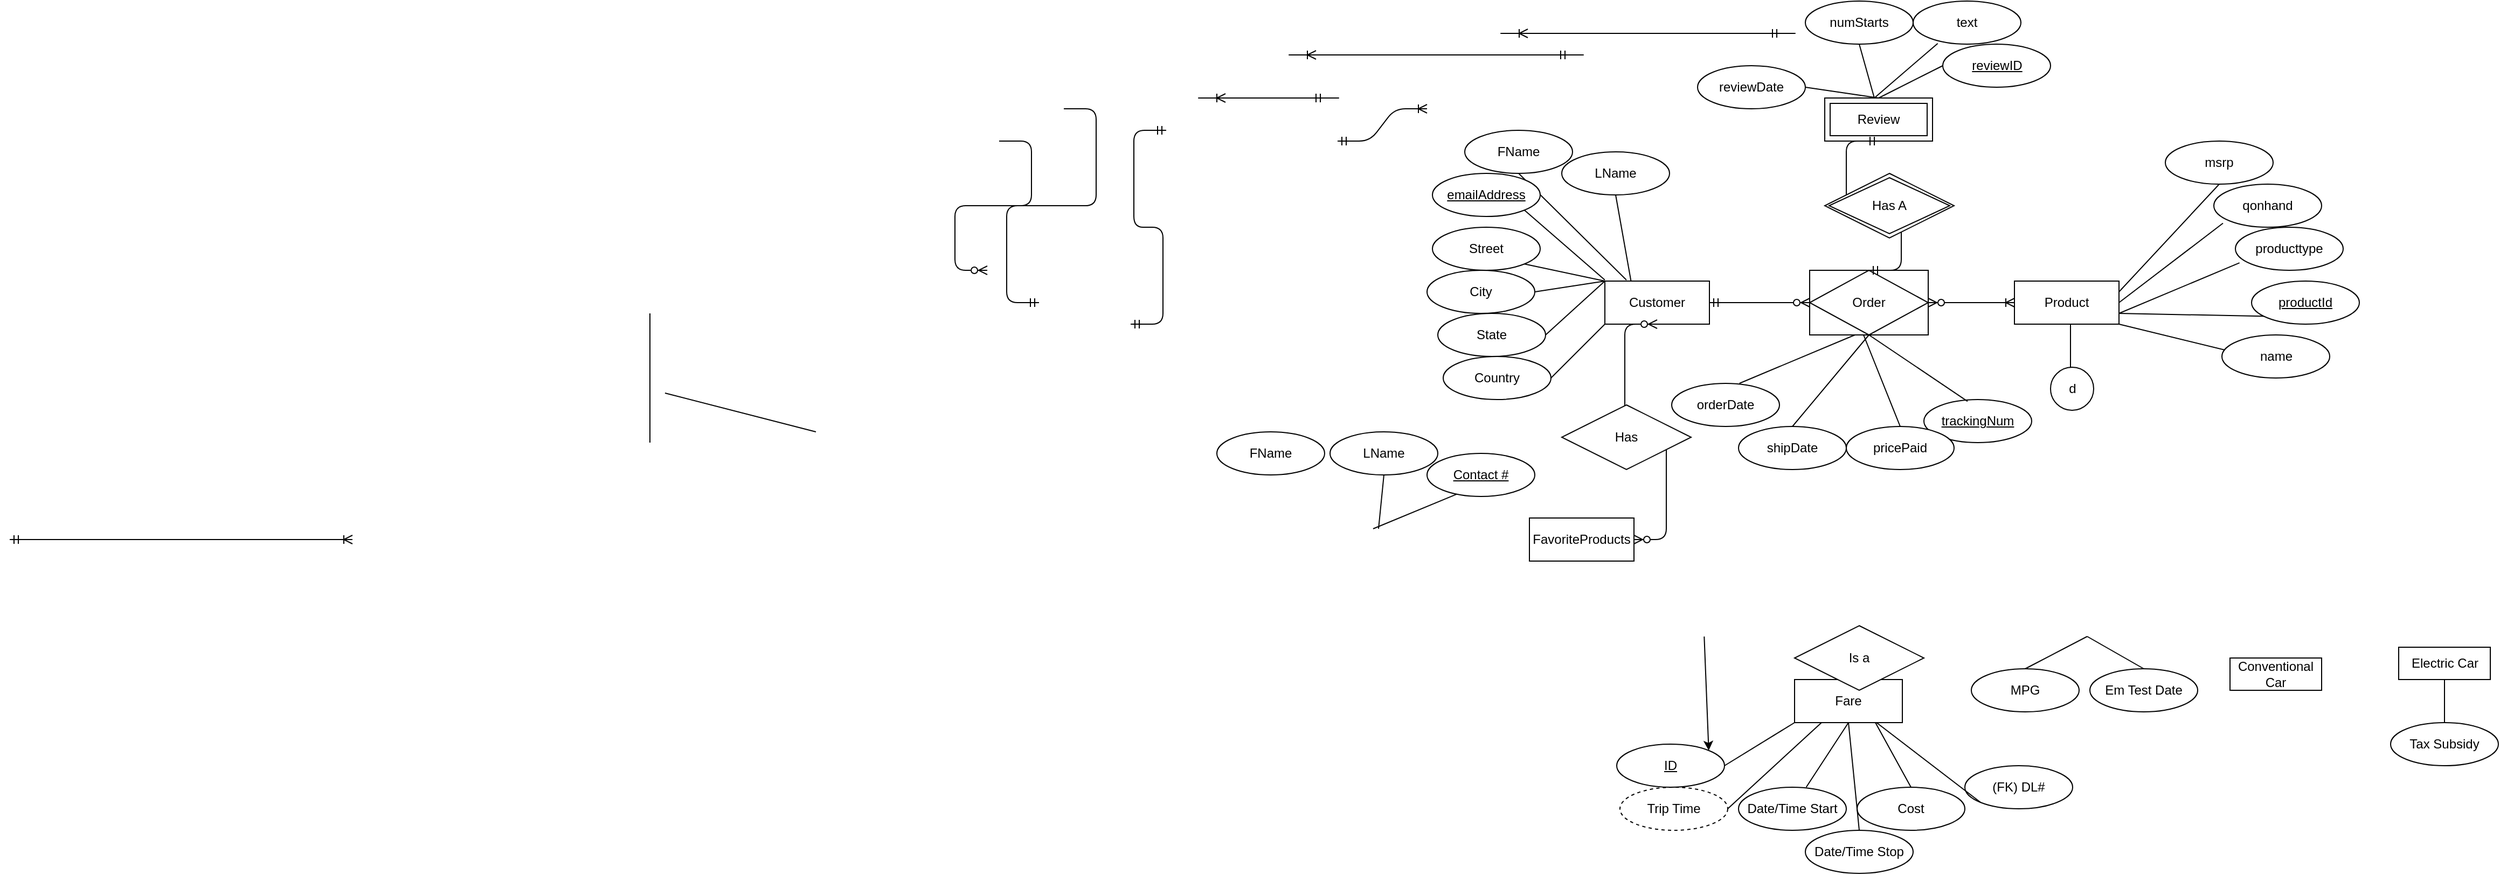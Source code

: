 <mxfile version="14.2.9" type="github"><diagram id="R2lEEEUBdFMjLlhIrx00" name="Page-1"><mxGraphModel dx="4340" dy="889" grid="1" gridSize="10" guides="1" tooltips="1" connect="1" arrows="1" fold="1" page="1" pageScale="1" pageWidth="850" pageHeight="1100" math="0" shadow="0" extFonts="Permanent Marker^https://fonts.googleapis.com/css?family=Permanent+Marker"><root><mxCell id="0"/><mxCell id="1" parent="0"/><mxCell id="x9NvxZj61J1J9ld-LQLX-63" value="Review" style="shape=ext;margin=3;double=1;whiteSpace=wrap;html=1;align=center;" vertex="1" parent="1"><mxGeometry x="-56" y="120" width="100" height="40" as="geometry"/></mxCell><mxCell id="v3UMW6L6XcEvRnhdQh_5-21" value="Conventional Car" style="whiteSpace=wrap;html=1;align=center;" parent="1" vertex="1"><mxGeometry x="320" y="640" width="85" height="30" as="geometry"/></mxCell><mxCell id="v3UMW6L6XcEvRnhdQh_5-23" value="MPG" style="ellipse;whiteSpace=wrap;html=1;align=center;" parent="1" vertex="1"><mxGeometry x="80" y="650" width="100" height="40" as="geometry"/></mxCell><mxCell id="v3UMW6L6XcEvRnhdQh_5-30" value="" style="endArrow=none;html=1;entryX=0.5;entryY=1;entryDx=0;entryDy=0;exitX=0.5;exitY=0;exitDx=0;exitDy=0;" parent="1" source="v3UMW6L6XcEvRnhdQh_5-23" edge="1"><mxGeometry width="50" height="50" relative="1" as="geometry"><mxPoint x="319.5" y="660" as="sourcePoint"/><mxPoint x="187.5" y="620" as="targetPoint"/></mxGeometry></mxCell><mxCell id="v3UMW6L6XcEvRnhdQh_5-32" value="" style="endArrow=none;html=1;rounded=0;exitX=1;exitY=0.75;exitDx=0;exitDy=0;entryX=1;entryY=1;entryDx=0;entryDy=0;" parent="1" source="tE1Tz7KGst0yB31uhPFn-10" target="v3UMW6L6XcEvRnhdQh_5-40" edge="1"><mxGeometry relative="1" as="geometry"><mxPoint x="137.5" y="280" as="sourcePoint"/><mxPoint x="60" y="240" as="targetPoint"/></mxGeometry></mxCell><mxCell id="v3UMW6L6XcEvRnhdQh_5-33" value="" style="endArrow=none;html=1;rounded=0;exitX=1;exitY=0.75;exitDx=0;exitDy=0;entryX=0.038;entryY=0.827;entryDx=0;entryDy=0;entryPerimeter=0;" parent="1" source="tE1Tz7KGst0yB31uhPFn-10" target="v3UMW6L6XcEvRnhdQh_5-43" edge="1"><mxGeometry relative="1" as="geometry"><mxPoint x="212.85" y="278.98" as="sourcePoint"/><mxPoint x="280" y="240" as="targetPoint"/></mxGeometry></mxCell><mxCell id="v3UMW6L6XcEvRnhdQh_5-34" value="" style="endArrow=none;html=1;rounded=0;entryX=0.085;entryY=0.907;entryDx=0;entryDy=0;entryPerimeter=0;" parent="1" target="v3UMW6L6XcEvRnhdQh_5-44" edge="1"><mxGeometry relative="1" as="geometry"><mxPoint x="217" y="310" as="sourcePoint"/><mxPoint x="213.311" y="229.82" as="targetPoint"/></mxGeometry></mxCell><mxCell id="v3UMW6L6XcEvRnhdQh_5-35" value="" style="endArrow=none;html=1;rounded=0;exitX=1;exitY=0.25;exitDx=0;exitDy=0;entryX=0.5;entryY=1;entryDx=0;entryDy=0;" parent="1" source="tE1Tz7KGst0yB31uhPFn-10" target="v3UMW6L6XcEvRnhdQh_5-45" edge="1"><mxGeometry relative="1" as="geometry"><mxPoint x="165" y="280" as="sourcePoint"/><mxPoint x="120" y="230" as="targetPoint"/></mxGeometry></mxCell><mxCell id="v3UMW6L6XcEvRnhdQh_5-40" value="productId" style="ellipse;whiteSpace=wrap;html=1;align=center;fontStyle=4;" parent="1" vertex="1"><mxGeometry x="340" y="290" width="100" height="40" as="geometry"/></mxCell><mxCell id="v3UMW6L6XcEvRnhdQh_5-43" value="producttype" style="ellipse;whiteSpace=wrap;html=1;align=center;" parent="1" vertex="1"><mxGeometry x="325" y="240" width="100" height="40" as="geometry"/></mxCell><mxCell id="v3UMW6L6XcEvRnhdQh_5-44" value="qonhand" style="ellipse;whiteSpace=wrap;html=1;align=center;" parent="1" vertex="1"><mxGeometry x="305" y="200" width="100" height="40" as="geometry"/></mxCell><mxCell id="v3UMW6L6XcEvRnhdQh_5-45" value="msrp" style="ellipse;whiteSpace=wrap;html=1;align=center;" parent="1" vertex="1"><mxGeometry x="260" y="160" width="100" height="40" as="geometry"/></mxCell><mxCell id="v3UMW6L6XcEvRnhdQh_5-46" value="Em Test Date" style="ellipse;whiteSpace=wrap;html=1;align=center;" parent="1" vertex="1"><mxGeometry x="190" y="650" width="100" height="40" as="geometry"/></mxCell><mxCell id="v3UMW6L6XcEvRnhdQh_5-47" value="" style="endArrow=none;html=1;entryX=0.5;entryY=1;entryDx=0;entryDy=0;exitX=0.5;exitY=0;exitDx=0;exitDy=0;" parent="1" source="v3UMW6L6XcEvRnhdQh_5-46" edge="1"><mxGeometry width="50" height="50" relative="1" as="geometry"><mxPoint x="115" y="660" as="sourcePoint"/><mxPoint x="187.5" y="620" as="targetPoint"/></mxGeometry></mxCell><mxCell id="v3UMW6L6XcEvRnhdQh_5-48" value="" style="endArrow=none;html=1;rounded=0;entryX=1;entryY=1;entryDx=0;entryDy=0;exitX=1;exitY=1;exitDx=0;exitDy=0;" parent="1" source="tE1Tz7KGst0yB31uhPFn-10" target="v3UMW6L6XcEvRnhdQh_5-50" edge="1"><mxGeometry relative="1" as="geometry"><mxPoint x="110" y="280" as="sourcePoint"/><mxPoint x="20" y="280" as="targetPoint"/></mxGeometry></mxCell><mxCell id="v3UMW6L6XcEvRnhdQh_5-50" value="name" style="ellipse;whiteSpace=wrap;html=1;align=center;" parent="1" vertex="1"><mxGeometry x="312.5" y="340" width="100" height="40" as="geometry"/></mxCell><mxCell id="v3UMW6L6XcEvRnhdQh_5-52" value="Customer" style="whiteSpace=wrap;html=1;align=center;" parent="1" vertex="1"><mxGeometry x="-260" y="290" width="97" height="40" as="geometry"/></mxCell><mxCell id="v3UMW6L6XcEvRnhdQh_5-54" value="" style="edgeStyle=entityRelationEdgeStyle;fontSize=12;html=1;endArrow=ERoneToMany;startArrow=ERmandOne;exitX=0;exitY=0.5;exitDx=0;exitDy=0;entryX=1;entryY=0.5;entryDx=0;entryDy=0;" parent="1" source="tE1Tz7KGst0yB31uhPFn-10" edge="1"><mxGeometry width="100" height="100" relative="1" as="geometry"><mxPoint x="300" y="310" as="sourcePoint"/><mxPoint x="207.5" y="310" as="targetPoint"/></mxGeometry></mxCell><mxCell id="v3UMW6L6XcEvRnhdQh_5-63" value="" style="endArrow=none;html=1;rounded=0;entryX=1;entryY=1;entryDx=0;entryDy=0;" parent="1" target="v3UMW6L6XcEvRnhdQh_5-65" edge="1"><mxGeometry relative="1" as="geometry"><mxPoint x="-260" y="289" as="sourcePoint"/><mxPoint x="-310" y="240" as="targetPoint"/></mxGeometry></mxCell><mxCell id="v3UMW6L6XcEvRnhdQh_5-64" value="" style="endArrow=none;html=1;rounded=0;entryX=0.5;entryY=1;entryDx=0;entryDy=0;" parent="1" target="v3UMW6L6XcEvRnhdQh_5-66" edge="1"><mxGeometry relative="1" as="geometry"><mxPoint x="-240" y="289" as="sourcePoint"/><mxPoint x="-250" y="230" as="targetPoint"/></mxGeometry></mxCell><mxCell id="v3UMW6L6XcEvRnhdQh_5-65" value="emailAddress" style="ellipse;whiteSpace=wrap;html=1;align=center;fontStyle=4;" parent="1" vertex="1"><mxGeometry x="-420" y="190" width="100" height="40" as="geometry"/></mxCell><mxCell id="v3UMW6L6XcEvRnhdQh_5-66" value="FName" style="ellipse;whiteSpace=wrap;html=1;align=center;" parent="1" vertex="1"><mxGeometry x="-390" y="150" width="100" height="40" as="geometry"/></mxCell><mxCell id="v3UMW6L6XcEvRnhdQh_5-67" value="" style="endArrow=none;html=1;rounded=0;entryX=1;entryY=1;entryDx=0;entryDy=0;" parent="1" target="v3UMW6L6XcEvRnhdQh_5-68" edge="1"><mxGeometry relative="1" as="geometry"><mxPoint x="-260" y="290" as="sourcePoint"/><mxPoint x="-350" y="280" as="targetPoint"/></mxGeometry></mxCell><mxCell id="v3UMW6L6XcEvRnhdQh_5-68" value="Street" style="ellipse;whiteSpace=wrap;html=1;align=center;" parent="1" vertex="1"><mxGeometry x="-420" y="240" width="100" height="40" as="geometry"/></mxCell><mxCell id="v3UMW6L6XcEvRnhdQh_5-71" value="" style="endArrow=none;html=1;rounded=0;exitX=0.25;exitY=0;exitDx=0;exitDy=0;entryX=0.5;entryY=1;entryDx=0;entryDy=0;" parent="1" source="v3UMW6L6XcEvRnhdQh_5-52" target="v3UMW6L6XcEvRnhdQh_5-72" edge="1"><mxGeometry relative="1" as="geometry"><mxPoint x="-110.812" y="290" as="sourcePoint"/><mxPoint x="-150" y="230.6" as="targetPoint"/></mxGeometry></mxCell><mxCell id="v3UMW6L6XcEvRnhdQh_5-72" value="LName" style="ellipse;whiteSpace=wrap;html=1;align=center;" parent="1" vertex="1"><mxGeometry x="-300" y="170" width="100" height="40" as="geometry"/></mxCell><mxCell id="v3UMW6L6XcEvRnhdQh_5-76" value="Fare" style="whiteSpace=wrap;html=1;align=center;" parent="1" vertex="1"><mxGeometry x="-84" y="660" width="100" height="40" as="geometry"/></mxCell><mxCell id="v3UMW6L6XcEvRnhdQh_5-93" value="Date/Time Start" style="ellipse;whiteSpace=wrap;html=1;align=center;" parent="1" vertex="1"><mxGeometry x="-136" y="760" width="100" height="40" as="geometry"/></mxCell><mxCell id="v3UMW6L6XcEvRnhdQh_5-94" value="Date/Time Stop" style="ellipse;whiteSpace=wrap;html=1;align=center;" parent="1" vertex="1"><mxGeometry x="-74" y="800" width="100" height="40" as="geometry"/></mxCell><mxCell id="v3UMW6L6XcEvRnhdQh_5-95" value="LName" style="ellipse;whiteSpace=wrap;html=1;align=center;" parent="1" vertex="1"><mxGeometry x="-515" y="430" width="100" height="40" as="geometry"/></mxCell><mxCell id="v3UMW6L6XcEvRnhdQh_5-108" value="FavoriteProducts" style="whiteSpace=wrap;html=1;align=center;" parent="1" vertex="1"><mxGeometry x="-330" y="510" width="97" height="40" as="geometry"/></mxCell><mxCell id="v3UMW6L6XcEvRnhdQh_5-116" value="FName" style="ellipse;whiteSpace=wrap;html=1;align=center;" parent="1" vertex="1"><mxGeometry x="-620" y="430" width="100" height="40" as="geometry"/></mxCell><mxCell id="v3UMW6L6XcEvRnhdQh_5-117" value="Cost" style="ellipse;whiteSpace=wrap;html=1;align=center;" parent="1" vertex="1"><mxGeometry x="-26" y="760" width="100" height="40" as="geometry"/></mxCell><mxCell id="v3UMW6L6XcEvRnhdQh_5-120" value="&lt;u&gt;Contact #&lt;/u&gt;" style="ellipse;whiteSpace=wrap;html=1;align=center;" parent="1" vertex="1"><mxGeometry x="-425" y="450" width="100" height="40" as="geometry"/></mxCell><mxCell id="v3UMW6L6XcEvRnhdQh_5-123" value="" style="endArrow=none;html=1;rounded=0;strokeColor=#000000;entryX=0.274;entryY=0.948;entryDx=0;entryDy=0;entryPerimeter=0;" parent="1" target="v3UMW6L6XcEvRnhdQh_5-120" edge="1"><mxGeometry relative="1" as="geometry"><mxPoint x="-475" y="520" as="sourcePoint"/><mxPoint x="-415" y="500" as="targetPoint"/></mxGeometry></mxCell><mxCell id="v3UMW6L6XcEvRnhdQh_5-125" value="" style="endArrow=none;html=1;rounded=0;strokeColor=#000000;exitX=0.5;exitY=0;exitDx=0;exitDy=0;entryX=0.5;entryY=1;entryDx=0;entryDy=0;" parent="1" source="v3UMW6L6XcEvRnhdQh_5-94" target="v3UMW6L6XcEvRnhdQh_5-76" edge="1"><mxGeometry relative="1" as="geometry"><mxPoint x="-224" y="620" as="sourcePoint"/><mxPoint x="-64" y="620" as="targetPoint"/></mxGeometry></mxCell><mxCell id="v3UMW6L6XcEvRnhdQh_5-126" value="" style="endArrow=none;html=1;rounded=0;strokeColor=#000000;exitX=0.628;exitY=0;exitDx=0;exitDy=0;exitPerimeter=0;entryX=0.5;entryY=1;entryDx=0;entryDy=0;" parent="1" source="v3UMW6L6XcEvRnhdQh_5-93" target="v3UMW6L6XcEvRnhdQh_5-76" edge="1"><mxGeometry relative="1" as="geometry"><mxPoint x="-114" y="730" as="sourcePoint"/><mxPoint x="-36" y="710" as="targetPoint"/></mxGeometry></mxCell><mxCell id="v3UMW6L6XcEvRnhdQh_5-127" value="" style="endArrow=none;html=1;rounded=0;strokeColor=#000000;entryX=0.5;entryY=0;entryDx=0;entryDy=0;exitX=0.75;exitY=1;exitDx=0;exitDy=0;" parent="1" source="v3UMW6L6XcEvRnhdQh_5-76" target="v3UMW6L6XcEvRnhdQh_5-117" edge="1"><mxGeometry relative="1" as="geometry"><mxPoint x="-224" y="620" as="sourcePoint"/><mxPoint x="-64" y="620" as="targetPoint"/></mxGeometry></mxCell><mxCell id="v3UMW6L6XcEvRnhdQh_5-129" value="Trip Time" style="ellipse;whiteSpace=wrap;html=1;align=center;dashed=1;" parent="1" vertex="1"><mxGeometry x="-246" y="760" width="100" height="40" as="geometry"/></mxCell><mxCell id="v3UMW6L6XcEvRnhdQh_5-131" value="" style="endArrow=none;html=1;rounded=0;strokeColor=#000000;entryX=0.25;entryY=1;entryDx=0;entryDy=0;exitX=1;exitY=0.5;exitDx=0;exitDy=0;" parent="1" source="v3UMW6L6XcEvRnhdQh_5-129" target="v3UMW6L6XcEvRnhdQh_5-76" edge="1"><mxGeometry relative="1" as="geometry"><mxPoint x="-394" y="700" as="sourcePoint"/><mxPoint x="-234" y="700" as="targetPoint"/></mxGeometry></mxCell><mxCell id="6PIn2MYNK5KoDBoRQHLl-4" value="" style="endArrow=none;html=1;" parent="1" edge="1"><mxGeometry width="50" height="50" relative="1" as="geometry"><mxPoint x="172" y="390" as="sourcePoint"/><mxPoint x="172" y="330" as="targetPoint"/></mxGeometry></mxCell><mxCell id="v3UMW6L6XcEvRnhdQh_5-17" value="d" style="ellipse;whiteSpace=wrap;html=1;aspect=fixed;" parent="1" vertex="1"><mxGeometry x="153.5" y="370" width="40" height="40" as="geometry"/></mxCell><mxCell id="6PIn2MYNK5KoDBoRQHLl-12" value="Electric Car" style="whiteSpace=wrap;html=1;align=center;" parent="1" vertex="1"><mxGeometry x="476.5" y="630" width="85" height="30" as="geometry"/></mxCell><mxCell id="6PIn2MYNK5KoDBoRQHLl-15" value="Tax Subsidy" style="ellipse;whiteSpace=wrap;html=1;align=center;" parent="1" vertex="1"><mxGeometry x="469" y="700" width="100" height="40" as="geometry"/></mxCell><mxCell id="6PIn2MYNK5KoDBoRQHLl-16" value="" style="endArrow=none;html=1;entryX=0.5;entryY=1;entryDx=0;entryDy=0;exitX=0.5;exitY=0;exitDx=0;exitDy=0;" parent="1" source="6PIn2MYNK5KoDBoRQHLl-15" target="6PIn2MYNK5KoDBoRQHLl-12" edge="1"><mxGeometry width="50" height="50" relative="1" as="geometry"><mxPoint x="446.5" y="720" as="sourcePoint"/><mxPoint x="529" y="690" as="targetPoint"/></mxGeometry></mxCell><mxCell id="6PIn2MYNK5KoDBoRQHLl-21" value="&lt;u&gt;ID&lt;/u&gt;" style="ellipse;whiteSpace=wrap;html=1;align=center;" parent="1" vertex="1"><mxGeometry x="-249" y="720" width="100" height="40" as="geometry"/></mxCell><mxCell id="6PIn2MYNK5KoDBoRQHLl-22" value="" style="endArrow=none;html=1;rounded=0;strokeColor=#000000;exitX=0;exitY=1;exitDx=0;exitDy=0;entryX=1;entryY=0.5;entryDx=0;entryDy=0;" parent="1" source="v3UMW6L6XcEvRnhdQh_5-76" target="6PIn2MYNK5KoDBoRQHLl-21" edge="1"><mxGeometry relative="1" as="geometry"><mxPoint x="-24" y="730" as="sourcePoint"/><mxPoint x="-34" y="650" as="targetPoint"/></mxGeometry></mxCell><mxCell id="6PIn2MYNK5KoDBoRQHLl-24" value="(FK) DL#" style="ellipse;whiteSpace=wrap;html=1;align=center;" parent="1" vertex="1"><mxGeometry x="74" y="740" width="100" height="40" as="geometry"/></mxCell><mxCell id="6PIn2MYNK5KoDBoRQHLl-25" value="" style="endArrow=none;html=1;rounded=0;strokeColor=#000000;entryX=0;entryY=1;entryDx=0;entryDy=0;" parent="1" source="v3UMW6L6XcEvRnhdQh_5-76" target="6PIn2MYNK5KoDBoRQHLl-24" edge="1"><mxGeometry relative="1" as="geometry"><mxPoint x="-24" y="670" as="sourcePoint"/><mxPoint x="-24" y="650" as="targetPoint"/></mxGeometry></mxCell><mxCell id="tE1Tz7KGst0yB31uhPFn-6" value="Order" style="shape=associativeEntity;whiteSpace=wrap;html=1;align=center;" parent="1" vertex="1"><mxGeometry x="-70" y="280" width="110" height="60" as="geometry"/></mxCell><mxCell id="tE1Tz7KGst0yB31uhPFn-10" value="Product" style="whiteSpace=wrap;html=1;align=center;" parent="1" vertex="1"><mxGeometry x="120" y="290" width="97" height="40" as="geometry"/></mxCell><mxCell id="v3UMW6L6XcEvRnhdQh_5-77" value="Is a" style="shape=rhombus;perimeter=rhombusPerimeter;whiteSpace=wrap;html=1;align=center;" parent="1" vertex="1"><mxGeometry x="-84" y="610" width="120" height="60" as="geometry"/></mxCell><mxCell id="QLD6Ur6bGYuq00FG4TX2-11" value="" style="endArrow=none;html=1;rounded=0;strokeColor=#000000;exitX=0.5;exitY=1;exitDx=0;exitDy=0;" parent="1" source="v3UMW6L6XcEvRnhdQh_5-95" edge="1"><mxGeometry relative="1" as="geometry"><mxPoint x="-560" y="480" as="sourcePoint"/><mxPoint x="-470" y="520" as="targetPoint"/></mxGeometry></mxCell><mxCell id="QLD6Ur6bGYuq00FG4TX2-13" value="" style="endArrow=classic;html=1;entryX=1;entryY=0;entryDx=0;entryDy=0;exitX=0.712;exitY=1.101;exitDx=0;exitDy=0;exitPerimeter=0;" parent="1" target="6PIn2MYNK5KoDBoRQHLl-21" edge="1"><mxGeometry width="50" height="50" relative="1" as="geometry"><mxPoint x="-167.84" y="620.05" as="sourcePoint"/><mxPoint x="54" y="620" as="targetPoint"/></mxGeometry></mxCell><mxCell id="x9NvxZj61J1J9ld-LQLX-3" value="" style="edgeStyle=entityRelationEdgeStyle;fontSize=12;html=1;endArrow=ERoneToMany;startArrow=ERmandOne;exitX=0;exitY=0.5;exitDx=0;exitDy=0;entryX=1;entryY=0.5;entryDx=0;entryDy=0;" edge="1" parent="1"><mxGeometry width="100" height="100" relative="1" as="geometry"><mxPoint x="-305" y="80" as="sourcePoint"/><mxPoint x="-528" y="80" as="targetPoint"/></mxGeometry></mxCell><mxCell id="x9NvxZj61J1J9ld-LQLX-4" value="" style="edgeStyle=entityRelationEdgeStyle;fontSize=12;html=1;endArrow=ERoneToMany;startArrow=ERmandOne;exitX=1;exitY=0.5;exitDx=0;exitDy=0;" edge="1" parent="1"><mxGeometry width="100" height="100" relative="1" as="geometry"><mxPoint x="-508" y="160" as="sourcePoint"/><mxPoint x="-425" y="130" as="targetPoint"/></mxGeometry></mxCell><mxCell id="x9NvxZj61J1J9ld-LQLX-5" value="" style="edgeStyle=entityRelationEdgeStyle;fontSize=12;html=1;endArrow=ERoneToMany;startArrow=ERmandOne;exitX=0;exitY=0.5;exitDx=0;exitDy=0;entryX=1;entryY=0.5;entryDx=0;entryDy=0;" edge="1" parent="1"><mxGeometry width="100" height="100" relative="1" as="geometry"><mxPoint x="-108.5" y="60" as="sourcePoint"/><mxPoint x="-331.5" y="60" as="targetPoint"/></mxGeometry></mxCell><mxCell id="x9NvxZj61J1J9ld-LQLX-6" value="" style="edgeStyle=entityRelationEdgeStyle;fontSize=12;html=1;endArrow=ERoneToMany;startArrow=ERmandOne;exitX=0;exitY=0.5;exitDx=0;exitDy=0;entryX=1;entryY=0.5;entryDx=0;entryDy=0;" edge="1" parent="1"><mxGeometry width="100" height="100" relative="1" as="geometry"><mxPoint x="-532" y="120" as="sourcePoint"/><mxPoint x="-612" y="120" as="targetPoint"/></mxGeometry></mxCell><mxCell id="x9NvxZj61J1J9ld-LQLX-7" value="" style="edgeStyle=entityRelationEdgeStyle;fontSize=12;html=1;endArrow=ERmandOne;startArrow=ERmandOne;entryX=0.5;entryY=1;entryDx=0;entryDy=0;exitX=0.5;exitY=0;exitDx=0;exitDy=0;" edge="1" parent="1"><mxGeometry width="100" height="100" relative="1" as="geometry"><mxPoint x="-700" y="330" as="sourcePoint"/><mxPoint x="-667" y="150" as="targetPoint"/></mxGeometry></mxCell><mxCell id="x9NvxZj61J1J9ld-LQLX-8" value="" style="edgeStyle=entityRelationEdgeStyle;fontSize=12;html=1;endArrow=ERzeroToMany;endFill=1;exitX=0.5;exitY=1;exitDx=0;exitDy=0;" edge="1" parent="1"><mxGeometry width="100" height="100" relative="1" as="geometry"><mxPoint x="-822" y="160" as="sourcePoint"/><mxPoint x="-833" y="280" as="targetPoint"/></mxGeometry></mxCell><mxCell id="x9NvxZj61J1J9ld-LQLX-9" value="" style="edgeStyle=entityRelationEdgeStyle;fontSize=12;html=1;endArrow=ERmandOne;bendable=0;entryX=1;entryY=0.75;entryDx=0;entryDy=0;" edge="1" parent="1"><mxGeometry width="100" height="100" relative="1" as="geometry"><mxPoint x="-762" y="130" as="sourcePoint"/><mxPoint x="-785" y="310" as="targetPoint"/></mxGeometry></mxCell><mxCell id="x9NvxZj61J1J9ld-LQLX-10" value="" style="edgeStyle=entityRelationEdgeStyle;fontSize=12;html=1;endArrow=ERoneToMany;startArrow=ERmandOne;strokeColor=#000000;exitX=1;exitY=0.5;exitDx=0;exitDy=0;" edge="1" parent="1"><mxGeometry width="100" height="100" relative="1" as="geometry"><mxPoint x="-1740" y="530" as="sourcePoint"/><mxPoint x="-1422" y="530" as="targetPoint"/></mxGeometry></mxCell><mxCell id="x9NvxZj61J1J9ld-LQLX-11" value="" style="endArrow=none;html=1;" edge="1" parent="1"><mxGeometry width="50" height="50" relative="1" as="geometry"><mxPoint x="-1146" y="380" as="sourcePoint"/><mxPoint x="-1146" y="320" as="targetPoint"/></mxGeometry></mxCell><mxCell id="x9NvxZj61J1J9ld-LQLX-12" value="" style="endArrow=none;html=1;" edge="1" parent="1"><mxGeometry width="50" height="50" relative="1" as="geometry"><mxPoint x="-1146" y="440" as="sourcePoint"/><mxPoint x="-1146" y="380" as="targetPoint"/></mxGeometry></mxCell><mxCell id="x9NvxZj61J1J9ld-LQLX-13" value="" style="endArrow=none;html=1;entryX=0.5;entryY=0;entryDx=0;entryDy=0;" edge="1" parent="1"><mxGeometry width="50" height="50" relative="1" as="geometry"><mxPoint x="-1132" y="394" as="sourcePoint"/><mxPoint x="-992" y="430" as="targetPoint"/></mxGeometry></mxCell><mxCell id="x9NvxZj61J1J9ld-LQLX-14" value="City" style="ellipse;whiteSpace=wrap;html=1;align=center;" vertex="1" parent="1"><mxGeometry x="-425" y="280" width="100" height="40" as="geometry"/></mxCell><mxCell id="x9NvxZj61J1J9ld-LQLX-15" value="State" style="ellipse;whiteSpace=wrap;html=1;align=center;" vertex="1" parent="1"><mxGeometry x="-415" y="320" width="100" height="40" as="geometry"/></mxCell><mxCell id="x9NvxZj61J1J9ld-LQLX-25" value="" style="endArrow=none;html=1;rounded=0;exitX=0;exitY=0;exitDx=0;exitDy=0;entryX=1;entryY=0.5;entryDx=0;entryDy=0;" edge="1" parent="1" source="v3UMW6L6XcEvRnhdQh_5-52" target="x9NvxZj61J1J9ld-LQLX-15"><mxGeometry relative="1" as="geometry"><mxPoint x="-240" y="300" as="sourcePoint"/><mxPoint x="-279.645" y="224.142" as="targetPoint"/></mxGeometry></mxCell><mxCell id="x9NvxZj61J1J9ld-LQLX-26" value="" style="endArrow=none;html=1;rounded=0;exitX=0;exitY=0;exitDx=0;exitDy=0;entryX=1;entryY=0.5;entryDx=0;entryDy=0;" edge="1" parent="1" source="v3UMW6L6XcEvRnhdQh_5-52" target="x9NvxZj61J1J9ld-LQLX-14"><mxGeometry relative="1" as="geometry"><mxPoint x="-230" y="310" as="sourcePoint"/><mxPoint x="-269.645" y="234.142" as="targetPoint"/></mxGeometry></mxCell><mxCell id="x9NvxZj61J1J9ld-LQLX-29" value="Country" style="ellipse;whiteSpace=wrap;html=1;align=center;" vertex="1" parent="1"><mxGeometry x="-410" y="360" width="100" height="40" as="geometry"/></mxCell><mxCell id="x9NvxZj61J1J9ld-LQLX-30" value="" style="endArrow=none;html=1;rounded=0;entryX=1;entryY=0.5;entryDx=0;entryDy=0;exitX=0;exitY=1;exitDx=0;exitDy=0;" edge="1" parent="1" target="x9NvxZj61J1J9ld-LQLX-29" source="v3UMW6L6XcEvRnhdQh_5-52"><mxGeometry relative="1" as="geometry"><mxPoint x="-260" y="340" as="sourcePoint"/><mxPoint x="-282.645" y="264.142" as="targetPoint"/></mxGeometry></mxCell><mxCell id="x9NvxZj61J1J9ld-LQLX-45" value="orderDate" style="ellipse;whiteSpace=wrap;html=1;align=center;" vertex="1" parent="1"><mxGeometry x="-198" y="385" width="100" height="40" as="geometry"/></mxCell><mxCell id="x9NvxZj61J1J9ld-LQLX-46" value="shipDate" style="ellipse;whiteSpace=wrap;html=1;align=center;" vertex="1" parent="1"><mxGeometry x="-136" y="425" width="100" height="40" as="geometry"/></mxCell><mxCell id="x9NvxZj61J1J9ld-LQLX-47" value="" style="endArrow=none;html=1;rounded=0;strokeColor=#000000;exitX=0.628;exitY=0;exitDx=0;exitDy=0;exitPerimeter=0;entryX=0.5;entryY=1;entryDx=0;entryDy=0;" edge="1" parent="1" source="x9NvxZj61J1J9ld-LQLX-45"><mxGeometry relative="1" as="geometry"><mxPoint x="-108" y="370" as="sourcePoint"/><mxPoint x="-28" y="340" as="targetPoint"/></mxGeometry></mxCell><mxCell id="x9NvxZj61J1J9ld-LQLX-48" value="" style="endArrow=none;html=1;rounded=0;strokeColor=#000000;entryX=0.5;entryY=0;entryDx=0;entryDy=0;exitX=0.5;exitY=1;exitDx=0;exitDy=0;" edge="1" parent="1" target="x9NvxZj61J1J9ld-LQLX-46" source="tE1Tz7KGst0yB31uhPFn-6"><mxGeometry relative="1" as="geometry"><mxPoint x="-3" y="340" as="sourcePoint"/><mxPoint x="-58" y="260" as="targetPoint"/></mxGeometry></mxCell><mxCell id="x9NvxZj61J1J9ld-LQLX-50" value="&lt;u&gt;trackingNum&lt;/u&gt;" style="ellipse;whiteSpace=wrap;html=1;align=center;" vertex="1" parent="1"><mxGeometry x="36" y="400" width="100" height="40" as="geometry"/></mxCell><mxCell id="x9NvxZj61J1J9ld-LQLX-51" value="" style="endArrow=none;html=1;rounded=0;strokeColor=#000000;entryX=0.405;entryY=0.042;entryDx=0;entryDy=0;exitX=0.5;exitY=1;exitDx=0;exitDy=0;entryPerimeter=0;" edge="1" parent="1" source="tE1Tz7KGst0yB31uhPFn-6" target="x9NvxZj61J1J9ld-LQLX-50"><mxGeometry relative="1" as="geometry"><mxPoint x="-5" y="350" as="sourcePoint"/><mxPoint x="-28" y="395" as="targetPoint"/></mxGeometry></mxCell><mxCell id="x9NvxZj61J1J9ld-LQLX-53" value="" style="edgeStyle=entityRelationEdgeStyle;fontSize=12;html=1;endArrow=ERzeroToMany;startArrow=ERmandOne;exitX=1;exitY=0.5;exitDx=0;exitDy=0;entryX=0;entryY=0.5;entryDx=0;entryDy=0;" edge="1" parent="1" source="v3UMW6L6XcEvRnhdQh_5-52" target="tE1Tz7KGst0yB31uhPFn-6"><mxGeometry width="100" height="100" relative="1" as="geometry"><mxPoint x="180" y="440" as="sourcePoint"/><mxPoint x="280" y="340" as="targetPoint"/></mxGeometry></mxCell><mxCell id="x9NvxZj61J1J9ld-LQLX-54" value="pricePaid" style="ellipse;whiteSpace=wrap;html=1;align=center;" vertex="1" parent="1"><mxGeometry x="-36" y="425" width="100" height="40" as="geometry"/></mxCell><mxCell id="x9NvxZj61J1J9ld-LQLX-55" value="" style="endArrow=none;html=1;rounded=0;strokeColor=#000000;entryX=0.5;entryY=0;entryDx=0;entryDy=0;" edge="1" parent="1" target="x9NvxZj61J1J9ld-LQLX-54"><mxGeometry relative="1" as="geometry"><mxPoint x="-20" y="340" as="sourcePoint"/><mxPoint x="-76" y="435" as="targetPoint"/></mxGeometry></mxCell><mxCell id="x9NvxZj61J1J9ld-LQLX-57" value="reviewDate" style="ellipse;whiteSpace=wrap;html=1;align=center;" vertex="1" parent="1"><mxGeometry x="-174" y="90" width="100" height="40" as="geometry"/></mxCell><mxCell id="x9NvxZj61J1J9ld-LQLX-58" value="text" style="ellipse;whiteSpace=wrap;html=1;align=center;" vertex="1" parent="1"><mxGeometry x="26" y="30" width="100" height="40" as="geometry"/></mxCell><mxCell id="x9NvxZj61J1J9ld-LQLX-59" value="numStarts" style="ellipse;whiteSpace=wrap;html=1;align=center;" vertex="1" parent="1"><mxGeometry x="-74" y="30" width="100" height="40" as="geometry"/></mxCell><mxCell id="x9NvxZj61J1J9ld-LQLX-61" value="" style="edgeStyle=entityRelationEdgeStyle;fontSize=12;html=1;endArrow=ERmandOne;startArrow=ERmandOne;entryX=0.5;entryY=1;entryDx=0;entryDy=0;exitX=0.5;exitY=0;exitDx=0;exitDy=0;" edge="1" parent="1" source="tE1Tz7KGst0yB31uhPFn-6" target="x9NvxZj61J1J9ld-LQLX-63"><mxGeometry width="100" height="100" relative="1" as="geometry"><mxPoint x="180" y="440" as="sourcePoint"/><mxPoint x="-35.5" y="170" as="targetPoint"/></mxGeometry></mxCell><mxCell id="x9NvxZj61J1J9ld-LQLX-60" value="Has A" style="shape=rhombus;double=1;perimeter=rhombusPerimeter;whiteSpace=wrap;html=1;align=center;" vertex="1" parent="1"><mxGeometry x="-56" y="190" width="120" height="60" as="geometry"/></mxCell><mxCell id="x9NvxZj61J1J9ld-LQLX-64" value="" style="endArrow=none;html=1;rounded=0;exitX=0.5;exitY=0;exitDx=0;exitDy=0;entryX=1;entryY=0.5;entryDx=0;entryDy=0;" edge="1" parent="1" source="x9NvxZj61J1J9ld-LQLX-63" target="x9NvxZj61J1J9ld-LQLX-57"><mxGeometry relative="1" as="geometry"><mxPoint x="-225.75" y="300" as="sourcePoint"/><mxPoint x="-240" y="220" as="targetPoint"/></mxGeometry></mxCell><mxCell id="x9NvxZj61J1J9ld-LQLX-65" value="" style="endArrow=none;html=1;rounded=0;entryX=0.5;entryY=1;entryDx=0;entryDy=0;" edge="1" parent="1" target="x9NvxZj61J1J9ld-LQLX-59"><mxGeometry relative="1" as="geometry"><mxPoint x="-10" y="120" as="sourcePoint"/><mxPoint x="-64" y="120" as="targetPoint"/></mxGeometry></mxCell><mxCell id="x9NvxZj61J1J9ld-LQLX-66" value="" style="endArrow=none;html=1;rounded=0;entryX=0.228;entryY=0.983;entryDx=0;entryDy=0;entryPerimeter=0;" edge="1" parent="1" target="x9NvxZj61J1J9ld-LQLX-58"><mxGeometry relative="1" as="geometry"><mxPoint x="-10" y="120" as="sourcePoint"/><mxPoint x="-10" y="100" as="targetPoint"/></mxGeometry></mxCell><mxCell id="x9NvxZj61J1J9ld-LQLX-67" value="" style="edgeStyle=entityRelationEdgeStyle;fontSize=12;html=1;endArrow=ERoneToMany;startArrow=ERzeroToMany;entryX=0;entryY=0.5;entryDx=0;entryDy=0;exitX=1;exitY=0.5;exitDx=0;exitDy=0;" edge="1" parent="1" source="tE1Tz7KGst0yB31uhPFn-6" target="tE1Tz7KGst0yB31uhPFn-10"><mxGeometry width="100" height="100" relative="1" as="geometry"><mxPoint x="123.5" y="530" as="sourcePoint"/><mxPoint x="223.5" y="430" as="targetPoint"/></mxGeometry></mxCell><mxCell id="x9NvxZj61J1J9ld-LQLX-70" value="" style="edgeStyle=entityRelationEdgeStyle;fontSize=12;html=1;endArrow=ERzeroToMany;endFill=1;startArrow=ERzeroToMany;exitX=1;exitY=0.5;exitDx=0;exitDy=0;entryX=0.5;entryY=1;entryDx=0;entryDy=0;" edge="1" parent="1" source="v3UMW6L6XcEvRnhdQh_5-108" target="v3UMW6L6XcEvRnhdQh_5-52"><mxGeometry width="100" height="100" relative="1" as="geometry"><mxPoint x="180" y="440" as="sourcePoint"/><mxPoint x="280" y="340" as="targetPoint"/></mxGeometry></mxCell><mxCell id="x9NvxZj61J1J9ld-LQLX-69" value="Has" style="shape=rhombus;perimeter=rhombusPerimeter;whiteSpace=wrap;html=1;align=center;" vertex="1" parent="1"><mxGeometry x="-300" y="405" width="120" height="60" as="geometry"/></mxCell><mxCell id="x9NvxZj61J1J9ld-LQLX-71" value="&lt;u&gt;reviewID&lt;/u&gt;" style="ellipse;whiteSpace=wrap;html=1;align=center;" vertex="1" parent="1"><mxGeometry x="53.5" y="70" width="100" height="40" as="geometry"/></mxCell><mxCell id="x9NvxZj61J1J9ld-LQLX-72" value="" style="endArrow=none;html=1;rounded=0;entryX=0;entryY=0.5;entryDx=0;entryDy=0;exitX=0.5;exitY=0;exitDx=0;exitDy=0;" edge="1" parent="1" source="x9NvxZj61J1J9ld-LQLX-63" target="x9NvxZj61J1J9ld-LQLX-71"><mxGeometry relative="1" as="geometry"><mxPoint y="130" as="sourcePoint"/><mxPoint x="58.8" y="79.32" as="targetPoint"/></mxGeometry></mxCell></root></mxGraphModel></diagram></mxfile>